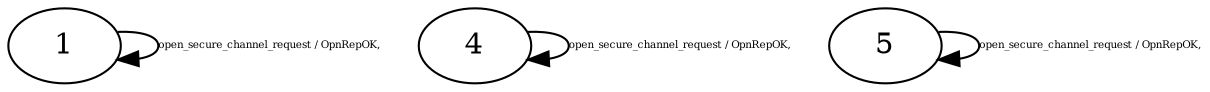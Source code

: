 digraph "Automata" { 
	 "1" [shape=ellipse,style=filled,fillcolor=white,URL="1"];
	 "4" [shape=ellipse,style=filled,fillcolor=white,URL="4"];
	 "5" [shape=ellipse,style=filled,fillcolor=white,URL="5"];
	 "1"->"1" [fontsize=5,label="open_secure_channel_request / OpnRepOK,",URL="t15"];
	 "4"->"4" [fontsize=5,label="open_secure_channel_request / OpnRepOK,",URL="t57"];
	 "5"->"5" [fontsize=5,label="open_secure_channel_request / OpnRepOK,",URL="t71"];
}
